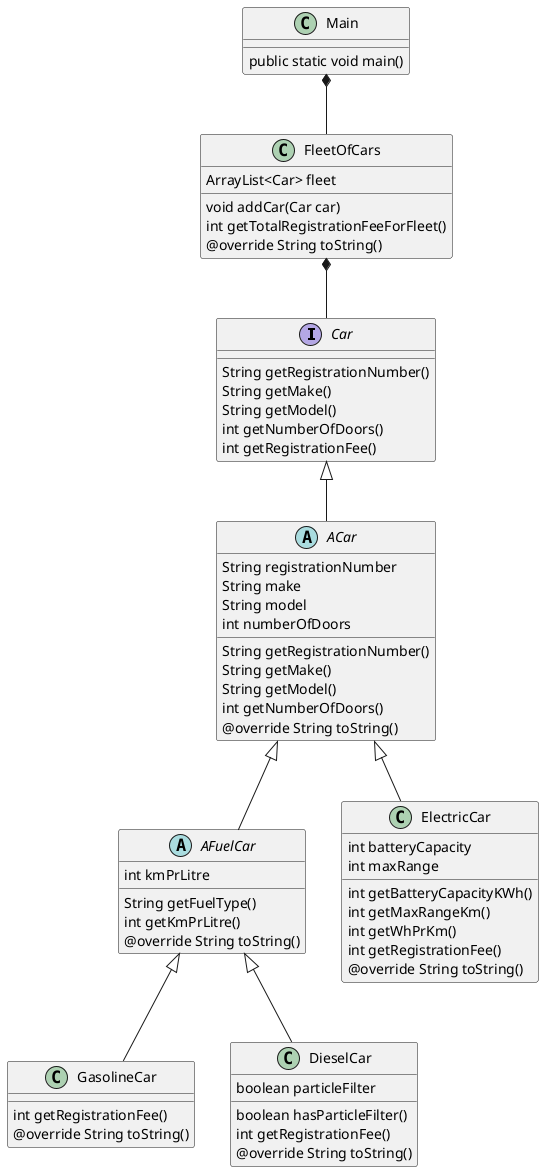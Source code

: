 @startuml
'https://plantuml.com/class-diagram
interface Car
abstract ACar
abstract AFuelCar
class GasolineCar
class DieselCar
class ElectricCar
class FleetOfCars
class Main
Main *-- FleetOfCars
Main : public static void main()
FleetOfCars *-- Car
Car <|-- ACar
ACar <|-- AFuelCar
AFuelCar <|-- GasolineCar
AFuelCar <|-- DieselCar
ACar <|-- ElectricCar
Car : String getRegistrationNumber()
Car : String getMake()
Car : String getModel()
Car : int getNumberOfDoors()
Car : int getRegistrationFee()
ACar : String registrationNumber
ACar : String make
ACar : String model
ACar : String getRegistrationNumber()
ACar : String getMake()
ACar : String getModel()
ACar : int getNumberOfDoors()
ACar : int numberOfDoors
ACar : @override String toString()
AFuelCar : int kmPrLitre
AFuelCar : String getFuelType()
AFuelCar : int getKmPrLitre()
AFuelCar : @override String toString()
DieselCar : boolean particleFilter
DieselCar : boolean hasParticleFilter()
DieselCar : int getRegistrationFee()
DieselCar : @override String toString()
ElectricCar : int batteryCapacity
ElectricCar : int maxRange
ElectricCar : int getBatteryCapacityKWh()
ElectricCar : int getMaxRangeKm()
ElectricCar : int getWhPrKm()
ElectricCar : int getRegistrationFee()
ElectricCar : @override String toString()
FleetOfCars : ArrayList<Car> fleet
FleetOfCars : void addCar(Car car)
FleetOfCars : int getTotalRegistrationFeeForFleet()
FleetOfCars : @override String toString()
GasolineCar : int getRegistrationFee()
GasolineCar : @override String toString()
@enduml